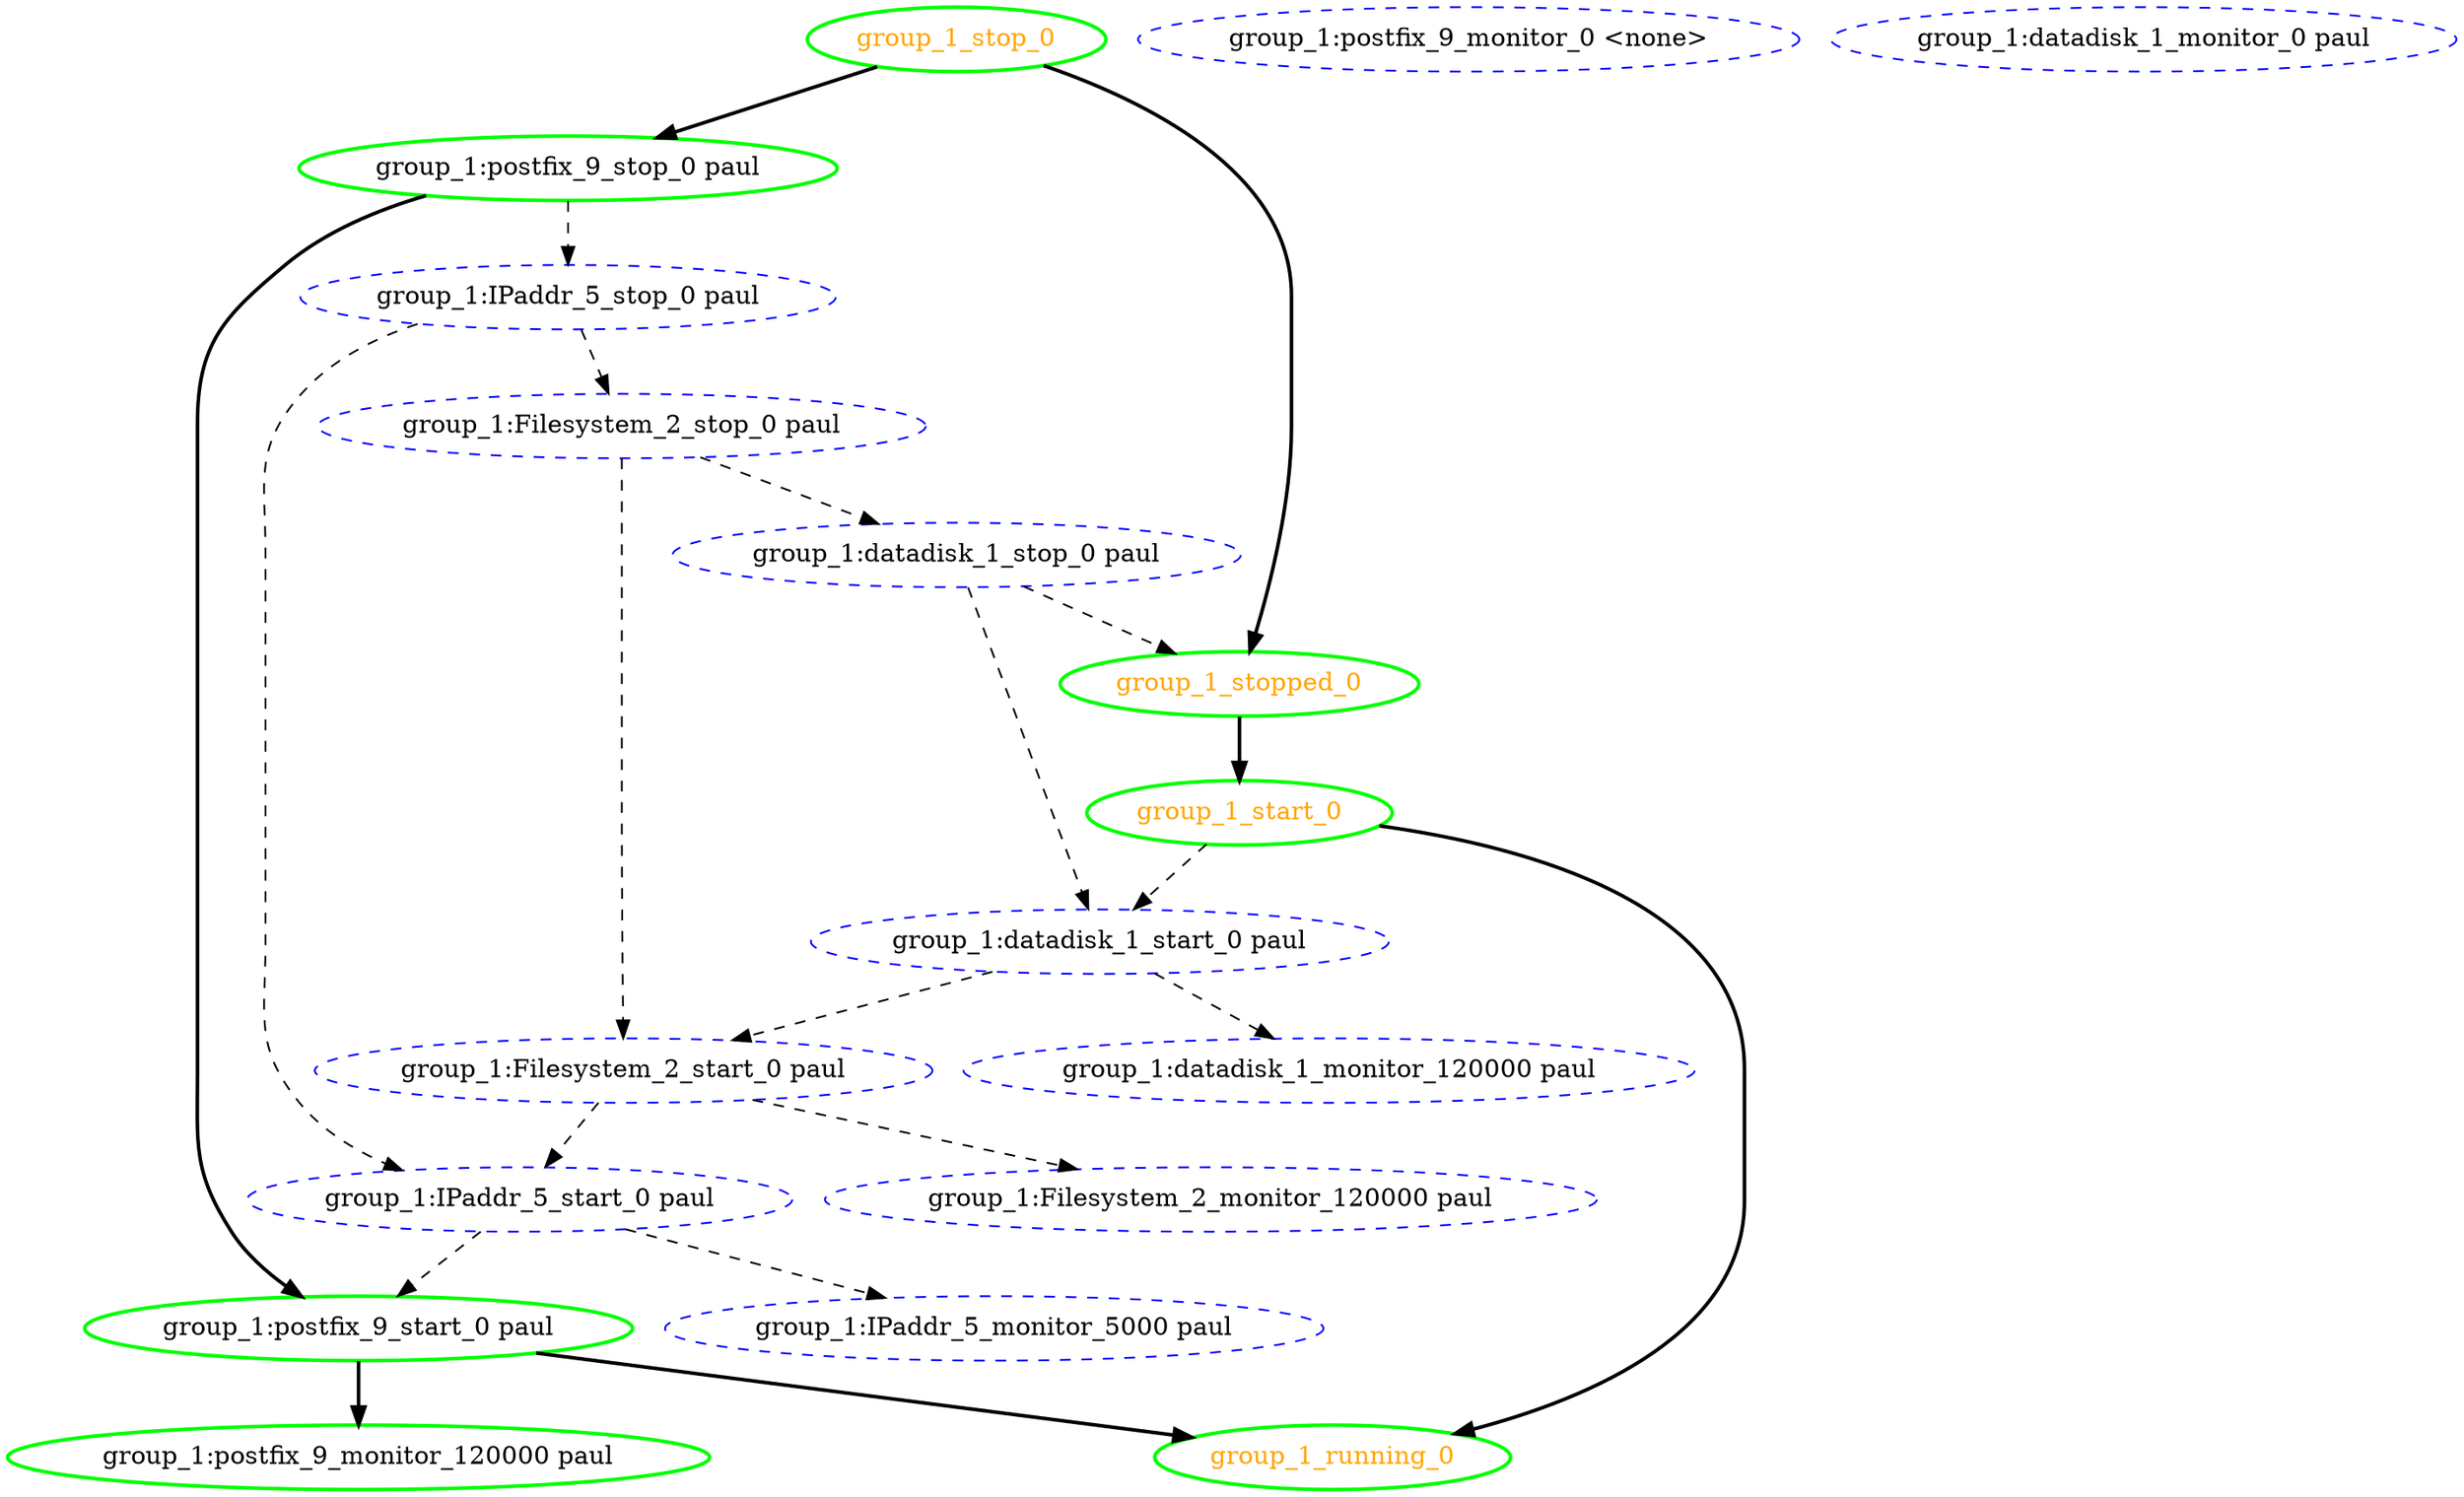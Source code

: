 digraph "g" {
	size = "30,30"
"group_1:Filesystem_2_monitor_120000 paul" [ style="dashed" color="blue" fontcolor="black" ]
"group_1:postfix_9_monitor_0 <none>" [ style="dashed" color="blue" fontcolor="black" ]
"group_1:postfix_9_monitor_120000 paul" [ style=bold color="green" fontcolor="black" ]
"group_1:postfix_9_stop_0 paul" [ style=bold color="green" fontcolor="black" ]
"group_1:datadisk_1_monitor_0 paul" [ style="dashed" color="blue" fontcolor="black" ]
"group_1:datadisk_1_monitor_120000 paul" [ style="dashed" color="blue" fontcolor="black" ]
"group_1:IPaddr_5_monitor_5000 paul" [ style="dashed" color="blue" fontcolor="black" ]
"group_1:datadisk_1_stop_0 paul" [ style="dashed" color="blue" fontcolor="black" ]
"group_1:datadisk_1_start_0 paul" [ style="dashed" color="blue" fontcolor="black" ]
"group_1:Filesystem_2_stop_0 paul" [ style="dashed" color="blue" fontcolor="black" ]
"group_1:Filesystem_2_start_0 paul" [ style="dashed" color="blue" fontcolor="black" ]
"group_1:IPaddr_5_stop_0 paul" [ style="dashed" color="blue" fontcolor="black" ]
"group_1:IPaddr_5_start_0 paul" [ style="dashed" color="blue" fontcolor="black" ]
"group_1:postfix_9_start_0 paul" [ style=bold color="green" fontcolor="black" ]
"group_1_start_0" [ style=bold color="green" fontcolor="orange" ]
"group_1_running_0" [ style=bold color="green" fontcolor="orange" ]
"group_1_stop_0" [ style=bold color="green" fontcolor="orange" ]
"group_1_stopped_0" [ style=bold color="green" fontcolor="orange" ]
"group_1:Filesystem_2_start_0 paul" -> "group_1:Filesystem_2_monitor_120000 paul" [ style = dashed]
"group_1:postfix_9_start_0 paul" -> "group_1:postfix_9_monitor_120000 paul" [ style = bold]
"group_1_stop_0" -> "group_1:postfix_9_stop_0 paul" [ style = bold]
"group_1:datadisk_1_start_0 paul" -> "group_1:datadisk_1_monitor_120000 paul" [ style = dashed]
"group_1:IPaddr_5_start_0 paul" -> "group_1:IPaddr_5_monitor_5000 paul" [ style = dashed]
"group_1:Filesystem_2_stop_0 paul" -> "group_1:datadisk_1_stop_0 paul" [ style = dashed]
"group_1:datadisk_1_stop_0 paul" -> "group_1:datadisk_1_start_0 paul" [ style = dashed]
"group_1_start_0" -> "group_1:datadisk_1_start_0 paul" [ style = dashed]
"group_1:IPaddr_5_stop_0 paul" -> "group_1:Filesystem_2_stop_0 paul" [ style = dashed]
"group_1:Filesystem_2_stop_0 paul" -> "group_1:Filesystem_2_start_0 paul" [ style = dashed]
"group_1:datadisk_1_start_0 paul" -> "group_1:Filesystem_2_start_0 paul" [ style = dashed]
"group_1:postfix_9_stop_0 paul" -> "group_1:IPaddr_5_stop_0 paul" [ style = dashed]
"group_1:IPaddr_5_stop_0 paul" -> "group_1:IPaddr_5_start_0 paul" [ style = dashed]
"group_1:Filesystem_2_start_0 paul" -> "group_1:IPaddr_5_start_0 paul" [ style = dashed]
"group_1:postfix_9_stop_0 paul" -> "group_1:postfix_9_start_0 paul" [ style = bold]
"group_1:IPaddr_5_start_0 paul" -> "group_1:postfix_9_start_0 paul" [ style = dashed]
"group_1_stopped_0" -> "group_1_start_0" [ style = bold]
"group_1:postfix_9_start_0 paul" -> "group_1_running_0" [ style = bold]
"group_1_start_0" -> "group_1_running_0" [ style = bold]
"group_1:datadisk_1_stop_0 paul" -> "group_1_stopped_0" [ style = dashed]
"group_1_stop_0" -> "group_1_stopped_0" [ style = bold]
}
